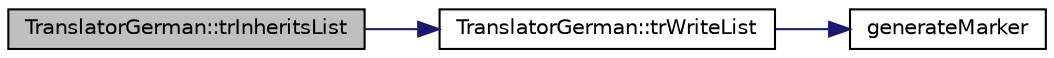 digraph "TranslatorGerman::trInheritsList"
{
 // LATEX_PDF_SIZE
  edge [fontname="Helvetica",fontsize="10",labelfontname="Helvetica",labelfontsize="10"];
  node [fontname="Helvetica",fontsize="10",shape=record];
  rankdir="LR";
  Node1 [label="TranslatorGerman::trInheritsList",height=0.2,width=0.4,color="black", fillcolor="grey75", style="filled", fontcolor="black",tooltip=" "];
  Node1 -> Node2 [color="midnightblue",fontsize="10",style="solid",fontname="Helvetica"];
  Node2 [label="TranslatorGerman::trWriteList",height=0.2,width=0.4,color="black", fillcolor="white", style="filled",URL="$classTranslatorGerman.html#ad5fec4eb2e9d641fc19a4cd6e212a5d7",tooltip=" "];
  Node2 -> Node3 [color="midnightblue",fontsize="10",style="solid",fontname="Helvetica"];
  Node3 [label="generateMarker",height=0.2,width=0.4,color="black", fillcolor="white", style="filled",URL="$util_8cpp.html#a5530a73bd518581ac62e4eee5bc2f6db",tooltip=" "];
}
